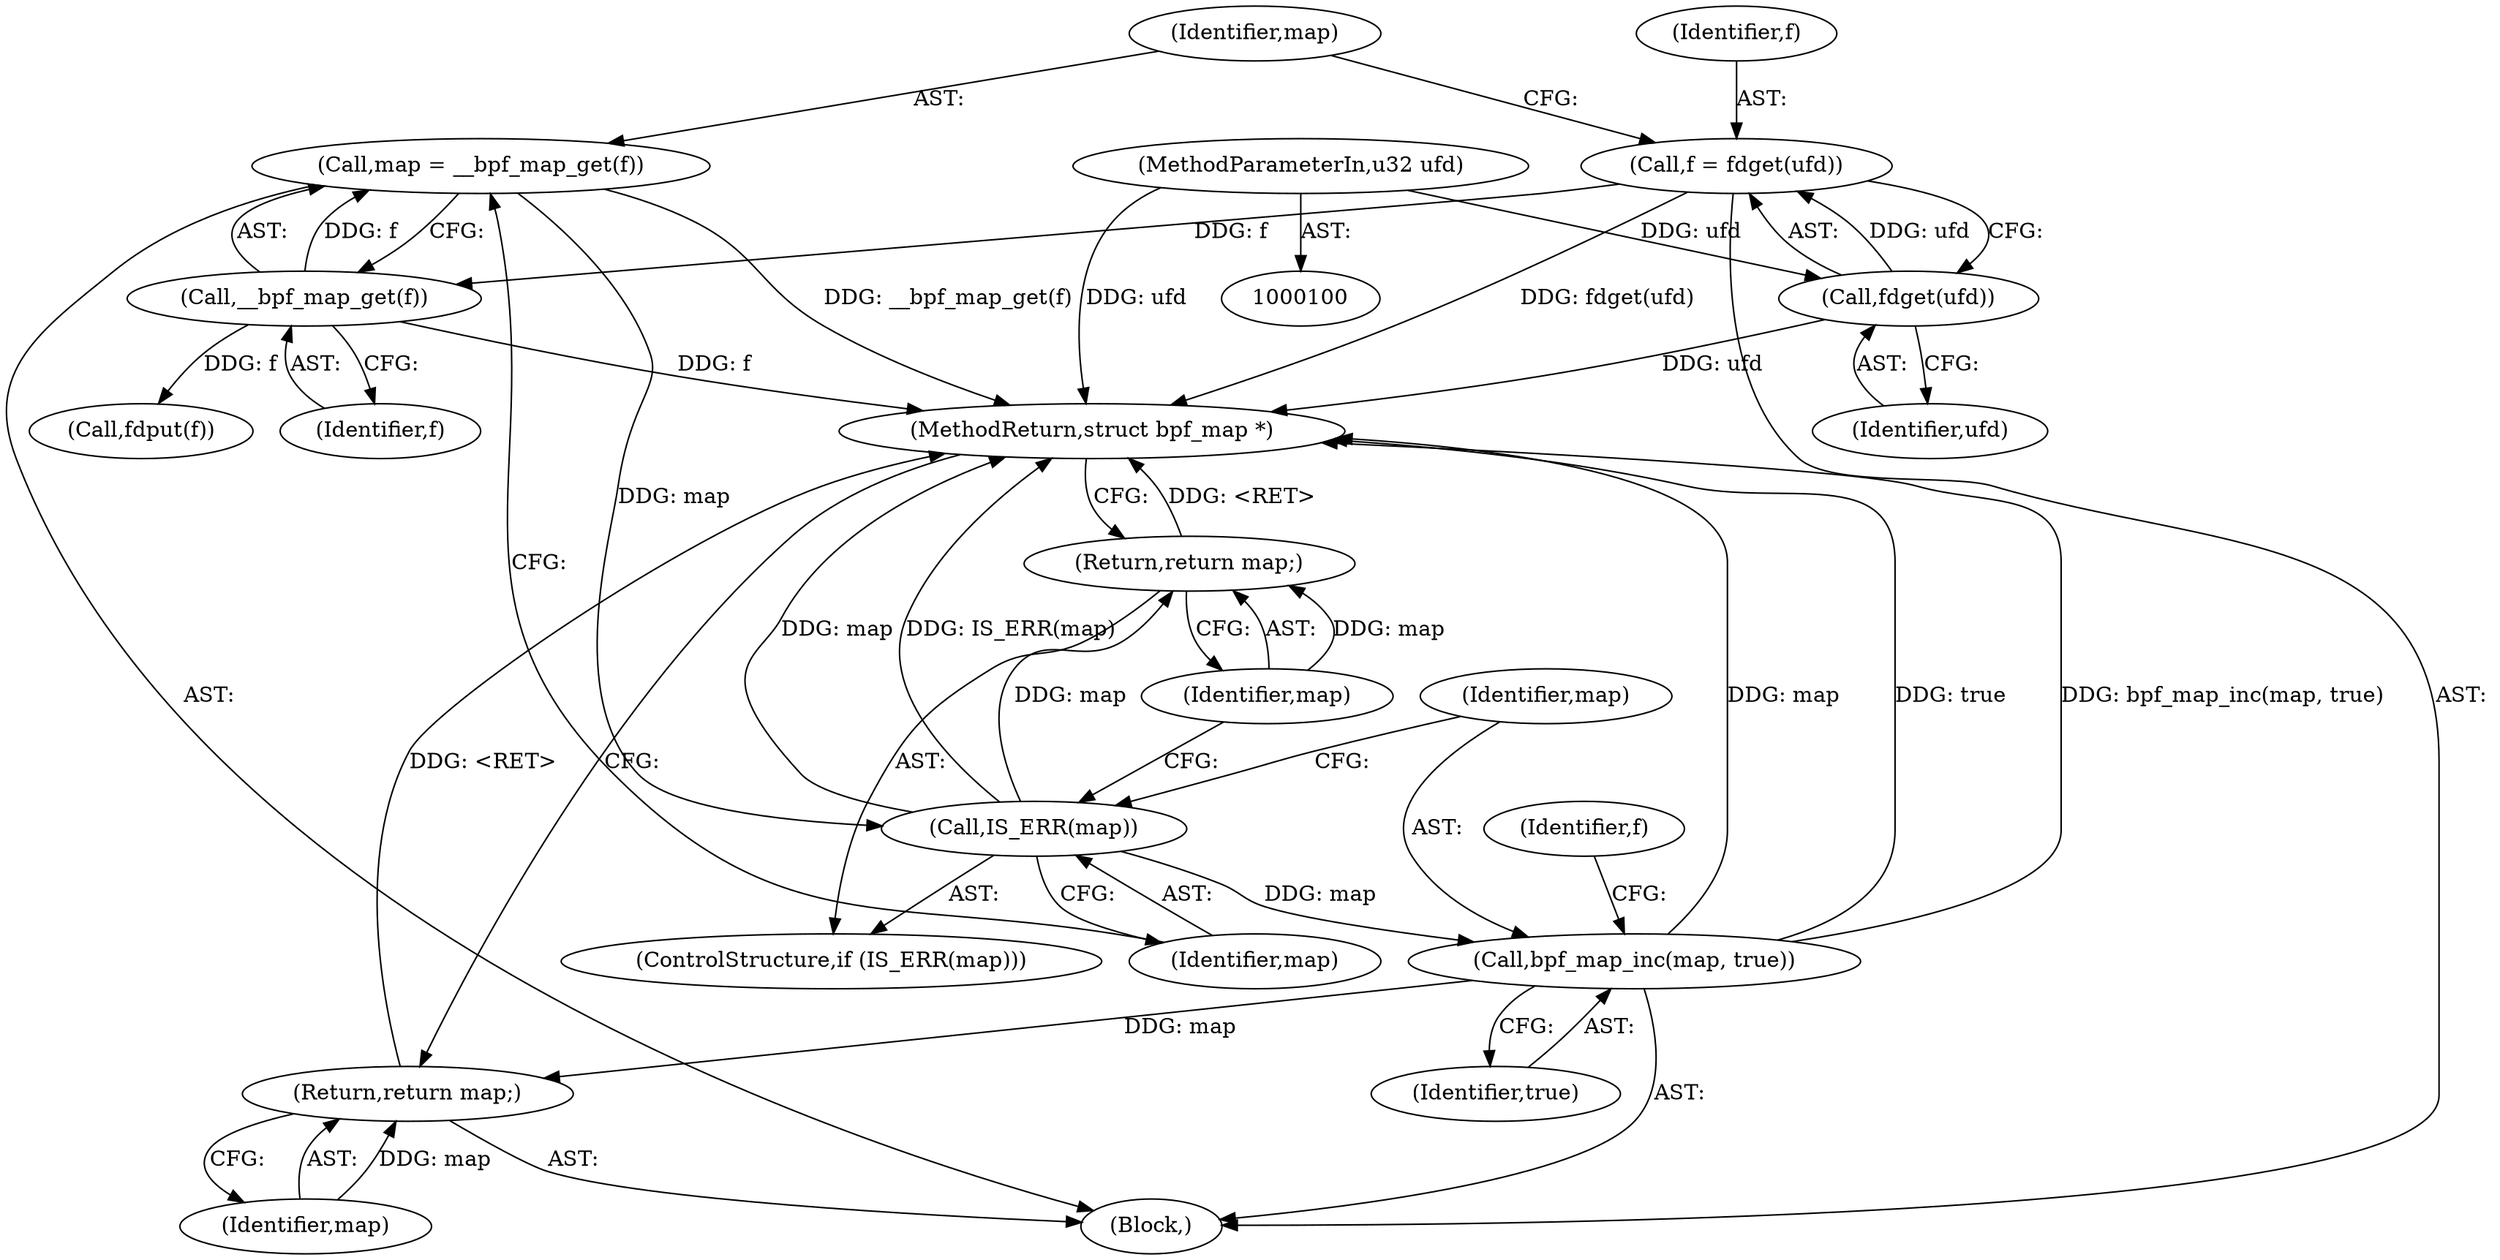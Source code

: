 digraph "1_linux_92117d8443bc5afacc8d5ba82e541946310f106e_1@pointer" {
"1000109" [label="(Call,map = __bpf_map_get(f))"];
"1000111" [label="(Call,__bpf_map_get(f))"];
"1000104" [label="(Call,f = fdget(ufd))"];
"1000106" [label="(Call,fdget(ufd))"];
"1000101" [label="(MethodParameterIn,u32 ufd)"];
"1000114" [label="(Call,IS_ERR(map))"];
"1000116" [label="(Return,return map;)"];
"1000118" [label="(Call,bpf_map_inc(map, true))"];
"1000123" [label="(Return,return map;)"];
"1000122" [label="(Identifier,f)"];
"1000104" [label="(Call,f = fdget(ufd))"];
"1000111" [label="(Call,__bpf_map_get(f))"];
"1000109" [label="(Call,map = __bpf_map_get(f))"];
"1000117" [label="(Identifier,map)"];
"1000110" [label="(Identifier,map)"];
"1000113" [label="(ControlStructure,if (IS_ERR(map)))"];
"1000120" [label="(Identifier,true)"];
"1000101" [label="(MethodParameterIn,u32 ufd)"];
"1000118" [label="(Call,bpf_map_inc(map, true))"];
"1000119" [label="(Identifier,map)"];
"1000124" [label="(Identifier,map)"];
"1000107" [label="(Identifier,ufd)"];
"1000125" [label="(MethodReturn,struct bpf_map *)"];
"1000112" [label="(Identifier,f)"];
"1000106" [label="(Call,fdget(ufd))"];
"1000102" [label="(Block,)"];
"1000116" [label="(Return,return map;)"];
"1000115" [label="(Identifier,map)"];
"1000114" [label="(Call,IS_ERR(map))"];
"1000105" [label="(Identifier,f)"];
"1000121" [label="(Call,fdput(f))"];
"1000123" [label="(Return,return map;)"];
"1000109" -> "1000102"  [label="AST: "];
"1000109" -> "1000111"  [label="CFG: "];
"1000110" -> "1000109"  [label="AST: "];
"1000111" -> "1000109"  [label="AST: "];
"1000115" -> "1000109"  [label="CFG: "];
"1000109" -> "1000125"  [label="DDG: __bpf_map_get(f)"];
"1000111" -> "1000109"  [label="DDG: f"];
"1000109" -> "1000114"  [label="DDG: map"];
"1000111" -> "1000112"  [label="CFG: "];
"1000112" -> "1000111"  [label="AST: "];
"1000111" -> "1000125"  [label="DDG: f"];
"1000104" -> "1000111"  [label="DDG: f"];
"1000111" -> "1000121"  [label="DDG: f"];
"1000104" -> "1000102"  [label="AST: "];
"1000104" -> "1000106"  [label="CFG: "];
"1000105" -> "1000104"  [label="AST: "];
"1000106" -> "1000104"  [label="AST: "];
"1000110" -> "1000104"  [label="CFG: "];
"1000104" -> "1000125"  [label="DDG: fdget(ufd)"];
"1000106" -> "1000104"  [label="DDG: ufd"];
"1000106" -> "1000107"  [label="CFG: "];
"1000107" -> "1000106"  [label="AST: "];
"1000106" -> "1000125"  [label="DDG: ufd"];
"1000101" -> "1000106"  [label="DDG: ufd"];
"1000101" -> "1000100"  [label="AST: "];
"1000101" -> "1000125"  [label="DDG: ufd"];
"1000114" -> "1000113"  [label="AST: "];
"1000114" -> "1000115"  [label="CFG: "];
"1000115" -> "1000114"  [label="AST: "];
"1000117" -> "1000114"  [label="CFG: "];
"1000119" -> "1000114"  [label="CFG: "];
"1000114" -> "1000125"  [label="DDG: IS_ERR(map)"];
"1000114" -> "1000125"  [label="DDG: map"];
"1000114" -> "1000116"  [label="DDG: map"];
"1000114" -> "1000118"  [label="DDG: map"];
"1000116" -> "1000113"  [label="AST: "];
"1000116" -> "1000117"  [label="CFG: "];
"1000117" -> "1000116"  [label="AST: "];
"1000125" -> "1000116"  [label="CFG: "];
"1000116" -> "1000125"  [label="DDG: <RET>"];
"1000117" -> "1000116"  [label="DDG: map"];
"1000118" -> "1000102"  [label="AST: "];
"1000118" -> "1000120"  [label="CFG: "];
"1000119" -> "1000118"  [label="AST: "];
"1000120" -> "1000118"  [label="AST: "];
"1000122" -> "1000118"  [label="CFG: "];
"1000118" -> "1000125"  [label="DDG: bpf_map_inc(map, true)"];
"1000118" -> "1000125"  [label="DDG: map"];
"1000118" -> "1000125"  [label="DDG: true"];
"1000118" -> "1000123"  [label="DDG: map"];
"1000123" -> "1000102"  [label="AST: "];
"1000123" -> "1000124"  [label="CFG: "];
"1000124" -> "1000123"  [label="AST: "];
"1000125" -> "1000123"  [label="CFG: "];
"1000123" -> "1000125"  [label="DDG: <RET>"];
"1000124" -> "1000123"  [label="DDG: map"];
}
